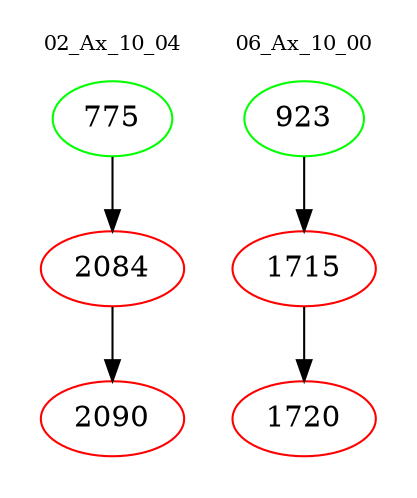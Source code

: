 digraph{
subgraph cluster_0 {
color = white
label = "02_Ax_10_04";
fontsize=10;
T0_775 [label="775", color="green"]
T0_775 -> T0_2084 [color="black"]
T0_2084 [label="2084", color="red"]
T0_2084 -> T0_2090 [color="black"]
T0_2090 [label="2090", color="red"]
}
subgraph cluster_1 {
color = white
label = "06_Ax_10_00";
fontsize=10;
T1_923 [label="923", color="green"]
T1_923 -> T1_1715 [color="black"]
T1_1715 [label="1715", color="red"]
T1_1715 -> T1_1720 [color="black"]
T1_1720 [label="1720", color="red"]
}
}
